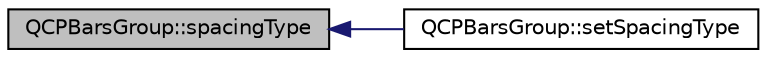 digraph "QCPBarsGroup::spacingType"
{
  edge [fontname="Helvetica",fontsize="10",labelfontname="Helvetica",labelfontsize="10"];
  node [fontname="Helvetica",fontsize="10",shape=record];
  rankdir="LR";
  Node1 [label="QCPBarsGroup::spacingType",height=0.2,width=0.4,color="black", fillcolor="grey75", style="filled", fontcolor="black"];
  Node1 -> Node2 [dir="back",color="midnightblue",fontsize="10",style="solid",fontname="Helvetica"];
  Node2 [label="QCPBarsGroup::setSpacingType",height=0.2,width=0.4,color="black", fillcolor="white", style="filled",URL="$class_q_c_p_bars_group.html#a2c7e2d61b10594a4555b615e1fcaf49e"];
}
